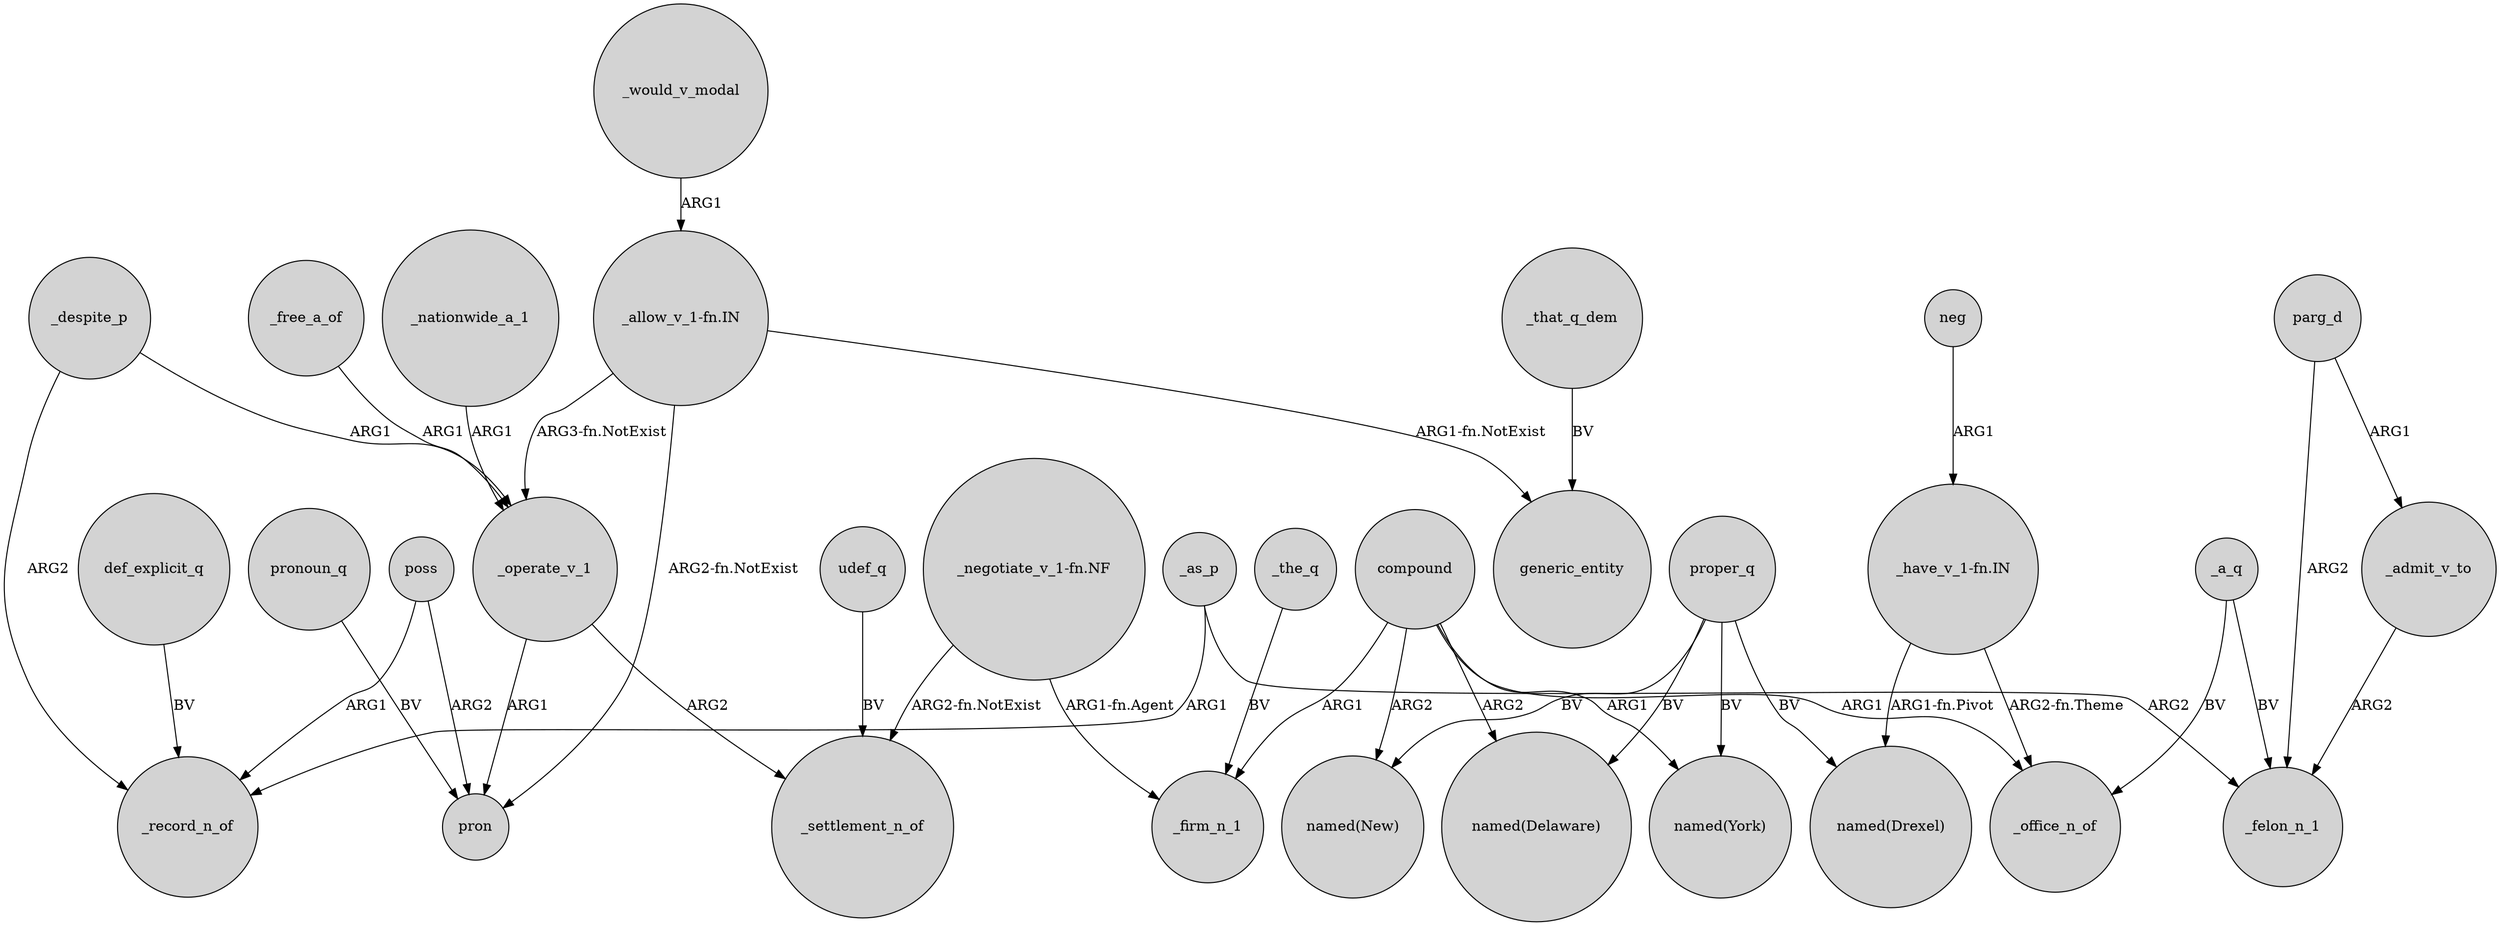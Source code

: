 digraph {
	node [shape=circle style=filled]
	def_explicit_q -> _record_n_of [label=BV]
	"_negotiate_v_1-fn.NF" -> _firm_n_1 [label="ARG1-fn.Agent"]
	compound -> "named(New)" [label=ARG2]
	"_negotiate_v_1-fn.NF" -> _settlement_n_of [label="ARG2-fn.NotExist"]
	poss -> pron [label=ARG2]
	_operate_v_1 -> _settlement_n_of [label=ARG2]
	"_allow_v_1-fn.IN" -> pron [label="ARG2-fn.NotExist"]
	neg -> "_have_v_1-fn.IN" [label=ARG1]
	_that_q_dem -> generic_entity [label=BV]
	_admit_v_to -> _felon_n_1 [label=ARG2]
	proper_q -> "named(New)" [label=BV]
	parg_d -> _felon_n_1 [label=ARG2]
	proper_q -> "named(Drexel)" [label=BV]
	_as_p -> _record_n_of [label=ARG1]
	_free_a_of -> _operate_v_1 [label=ARG1]
	_operate_v_1 -> pron [label=ARG1]
	_despite_p -> _record_n_of [label=ARG2]
	poss -> _record_n_of [label=ARG1]
	compound -> _office_n_of [label=ARG1]
	"_allow_v_1-fn.IN" -> generic_entity [label="ARG1-fn.NotExist"]
	"_allow_v_1-fn.IN" -> _operate_v_1 [label="ARG3-fn.NotExist"]
	pronoun_q -> pron [label=BV]
	_despite_p -> _operate_v_1 [label=ARG1]
	_a_q -> _felon_n_1 [label=BV]
	compound -> "named(York)" [label=ARG1]
	parg_d -> _admit_v_to [label=ARG1]
	_would_v_modal -> "_allow_v_1-fn.IN" [label=ARG1]
	_nationwide_a_1 -> _operate_v_1 [label=ARG1]
	_as_p -> _felon_n_1 [label=ARG2]
	compound -> _firm_n_1 [label=ARG1]
	_the_q -> _firm_n_1 [label=BV]
	"_have_v_1-fn.IN" -> "named(Drexel)" [label="ARG1-fn.Pivot"]
	proper_q -> "named(Delaware)" [label=BV]
	udef_q -> _settlement_n_of [label=BV]
	_a_q -> _office_n_of [label=BV]
	proper_q -> "named(York)" [label=BV]
	"_have_v_1-fn.IN" -> _office_n_of [label="ARG2-fn.Theme"]
	compound -> "named(Delaware)" [label=ARG2]
}
